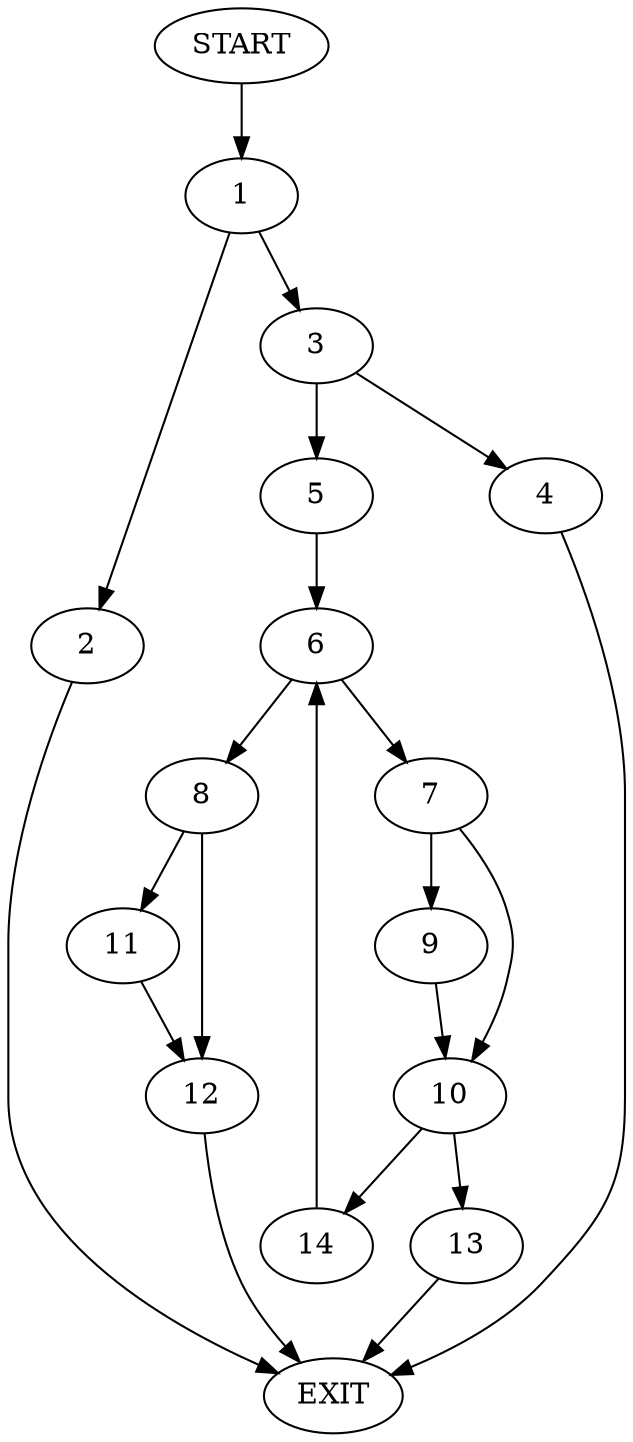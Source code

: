 digraph {
0 [label="START"]
15 [label="EXIT"]
0 -> 1
1 -> 2
1 -> 3
2 -> 15
3 -> 4
3 -> 5
5 -> 6
4 -> 15
6 -> 7
6 -> 8
7 -> 9
7 -> 10
8 -> 11
8 -> 12
9 -> 10
10 -> 13
10 -> 14
13 -> 15
14 -> 6
11 -> 12
12 -> 15
}
